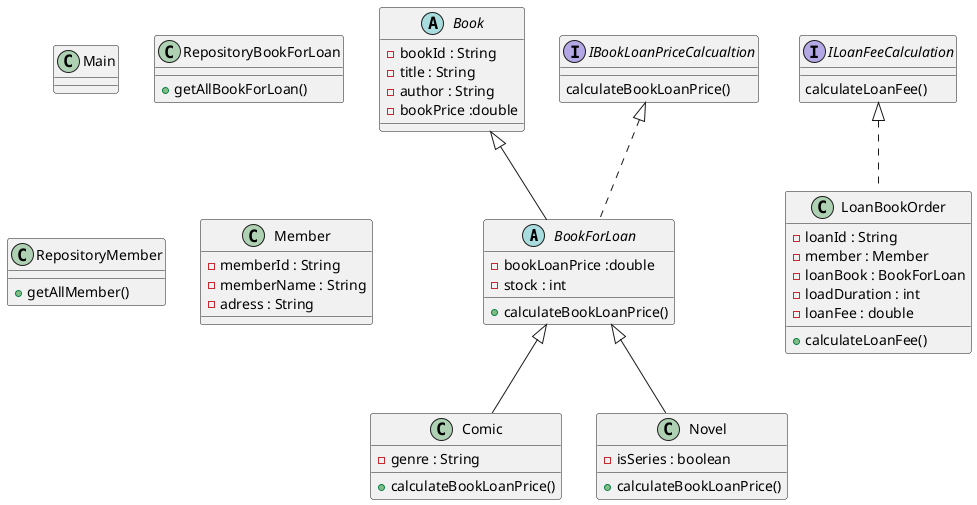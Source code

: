 @startuml Class Diagram

BookForLoan <|-- Comic
BookForLoan <|-- Novel
ILoanFeeCalculation <|.. LoanBookOrder
Book <|-- BookForLoan

IBookLoanPriceCalcualtion <|.. BookForLoan


class Main{
}

class RepositoryBookForLoan {
    +getAllBookForLoan()
}

class RepositoryMember {
    +getAllMember()
}

abstract Book{
    - bookId : String
    - title : String
    - author : String
    - bookPrice :double
}

abstract BookForLoan{
    - bookLoanPrice :double
    - stock : int
    +calculateBookLoanPrice()
}

class Comic{
    - genre : String
    +calculateBookLoanPrice()
}

class Novel{
    - isSeries : boolean
    +calculateBookLoanPrice()
}


class Member{
    - memberId : String
    - memberName : String
    - adress : String
}






class LoanBookOrder{
    - loanId : String
    - member : Member
    - loanBook : BookForLoan
    - loadDuration : int
    - loanFee : double

    +calculateLoanFee()
}


interface IBookLoanPriceCalcualtion{
    calculateBookLoanPrice()
}

interface ILoanFeeCalculation{
    calculateLoanFee()
}


@enduml